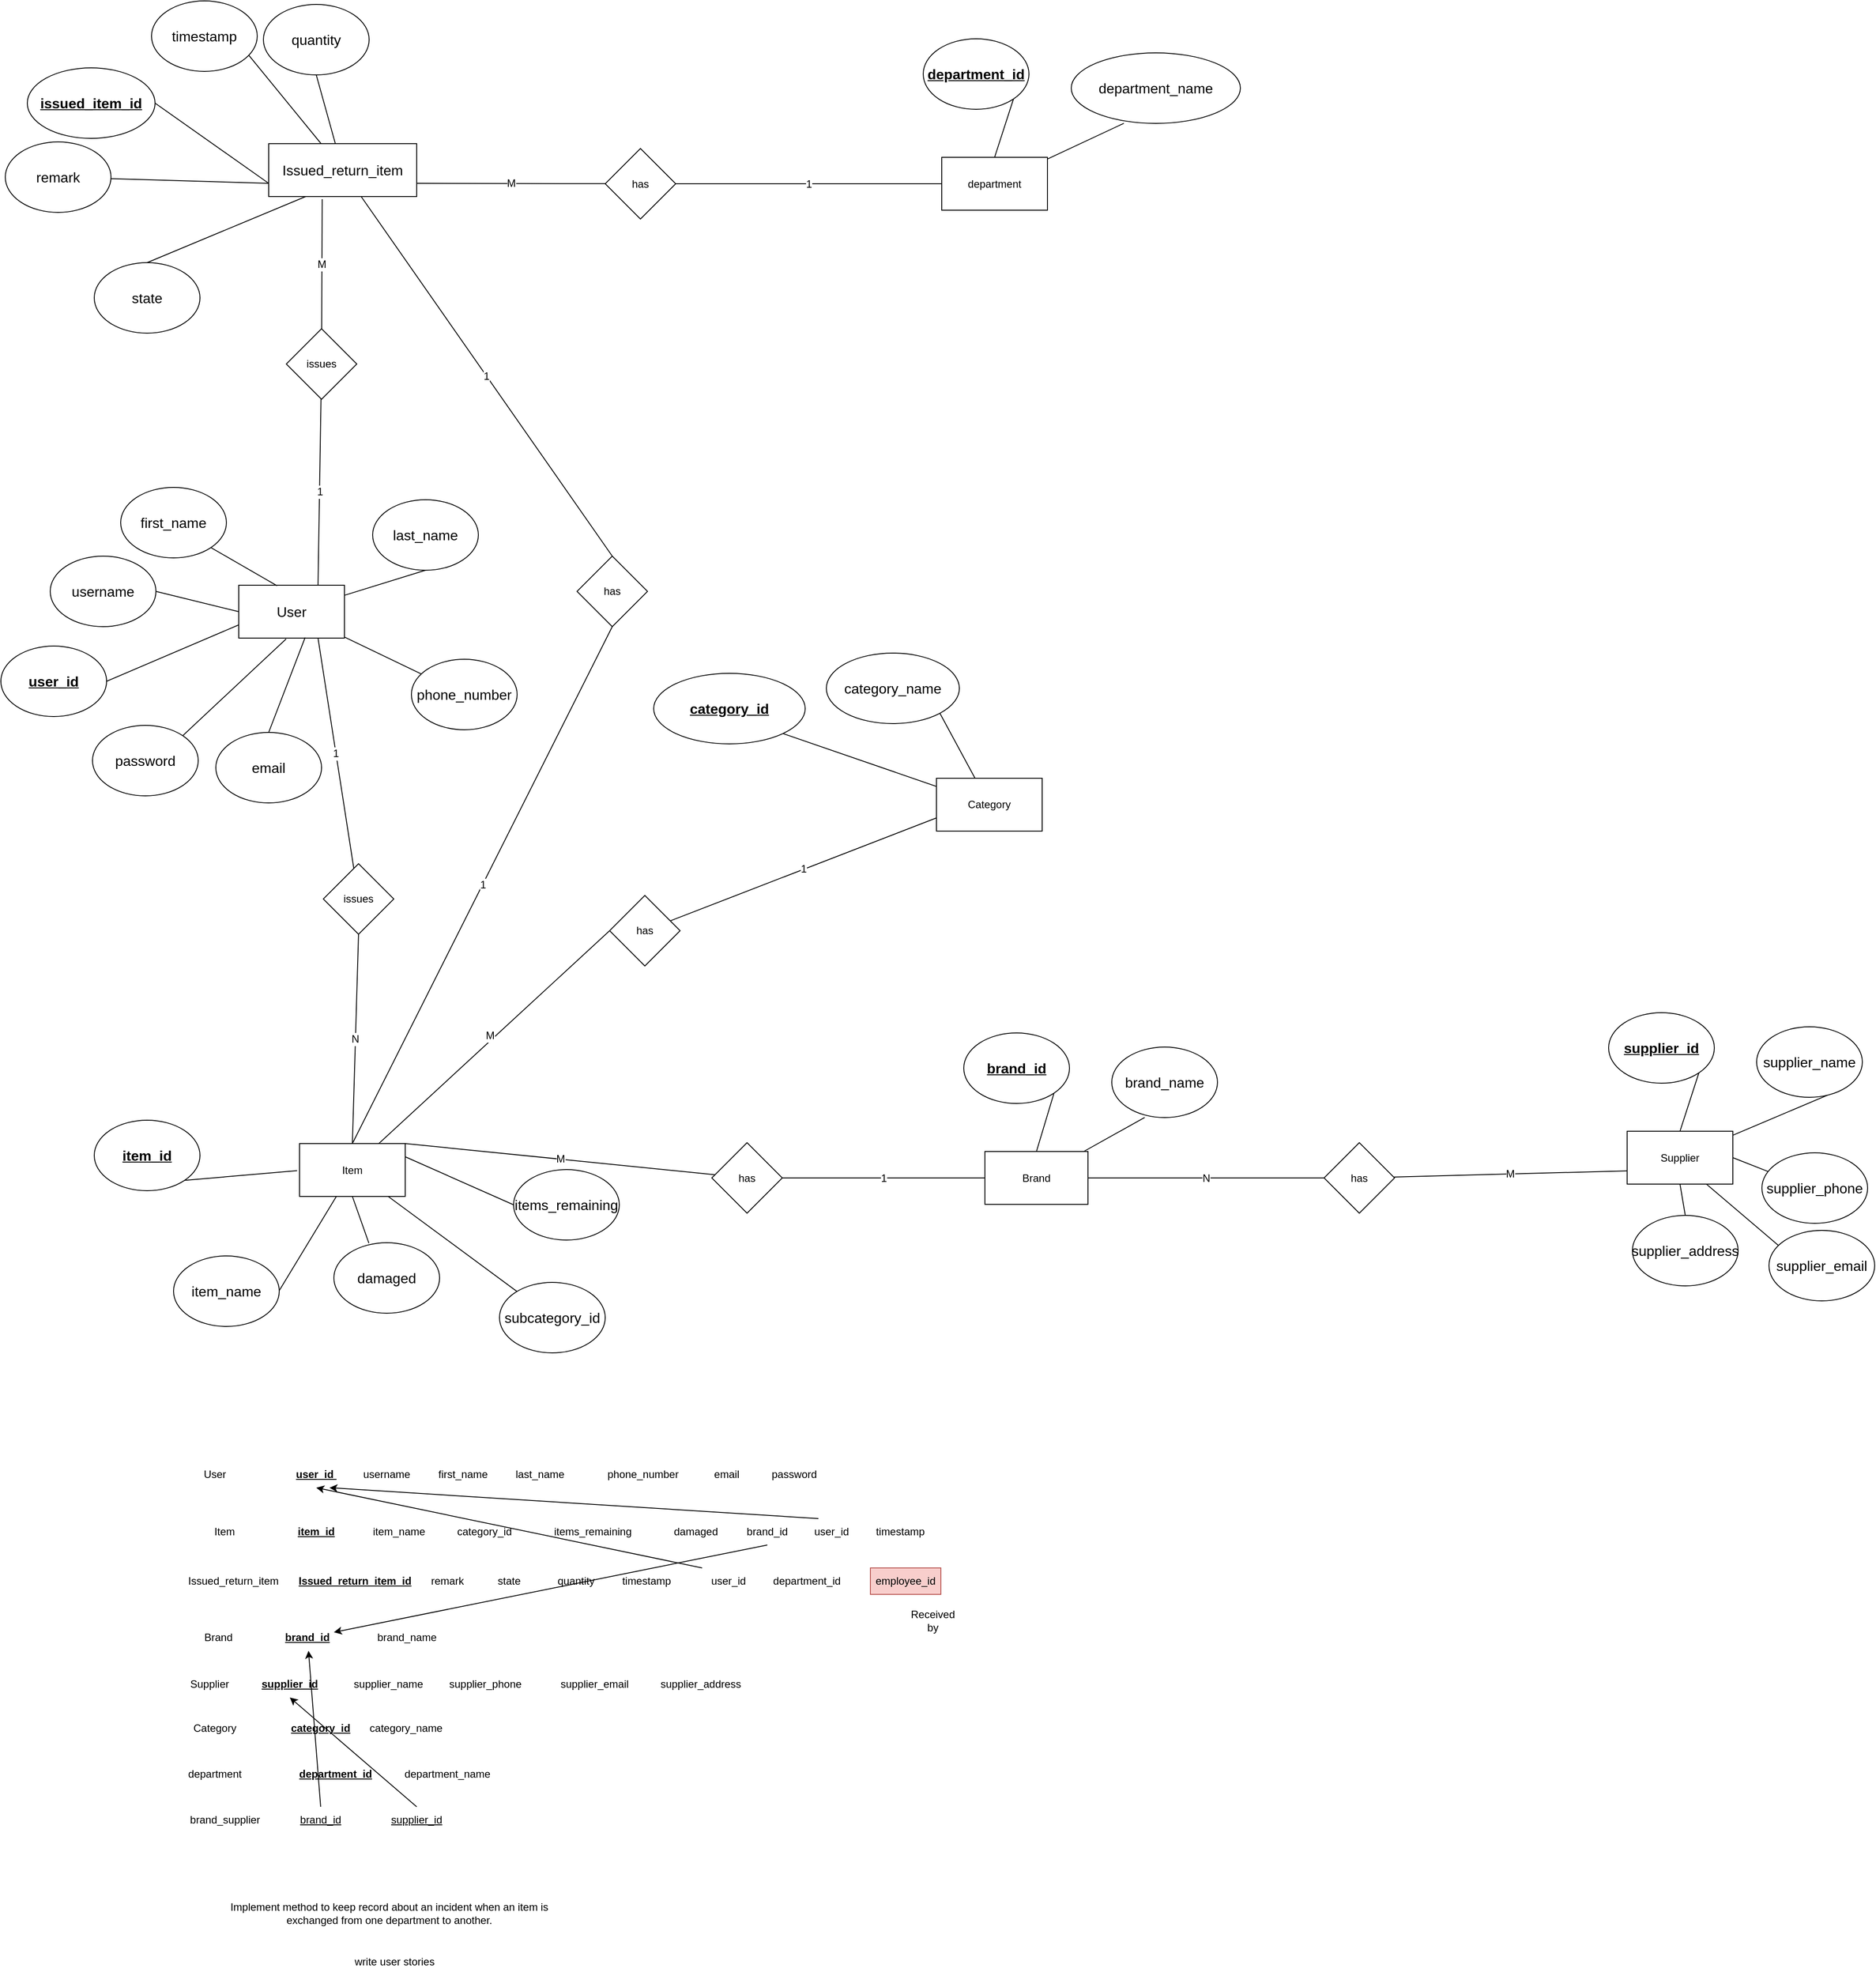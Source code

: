 <mxfile version="21.7.4" type="device">
  <diagram name="Page-1" id="1UvbDsuRzjQ0RWcPIdua">
    <mxGraphModel dx="2173" dy="1724" grid="0" gridSize="10" guides="1" tooltips="1" connect="1" arrows="1" fold="1" page="0" pageScale="1" pageWidth="1169" pageHeight="827" math="0" shadow="0">
      <root>
        <mxCell id="0" />
        <mxCell id="1" parent="0" />
        <mxCell id="domzT1zZ1_tL1zmpYCiZ-99" value="1" style="edgeStyle=none;shape=connector;curved=1;rounded=0;orthogonalLoop=1;jettySize=auto;html=1;exitX=0.75;exitY=1;exitDx=0;exitDy=0;labelBackgroundColor=default;strokeColor=default;fontFamily=Helvetica;fontSize=12;fontColor=default;endArrow=none;endFill=0;startSize=8;endSize=8;" edge="1" parent="1" source="2c8IHYr0CZLpdcVPcbY--1" target="domzT1zZ1_tL1zmpYCiZ-98">
          <mxGeometry relative="1" as="geometry" />
        </mxCell>
        <mxCell id="2c8IHYr0CZLpdcVPcbY--1" value="User" style="rounded=0;whiteSpace=wrap;html=1;fontSize=16;" parent="1" vertex="1">
          <mxGeometry x="-710" y="-301" width="120" height="60" as="geometry" />
        </mxCell>
        <mxCell id="2c8IHYr0CZLpdcVPcbY--11" style="edgeStyle=none;curved=1;rounded=0;orthogonalLoop=1;jettySize=auto;html=1;exitX=1;exitY=0.5;exitDx=0;exitDy=0;entryX=0;entryY=0.75;entryDx=0;entryDy=0;fontSize=12;startSize=8;endSize=8;endArrow=none;endFill=0;" parent="1" source="2c8IHYr0CZLpdcVPcbY--2" target="2c8IHYr0CZLpdcVPcbY--1" edge="1">
          <mxGeometry relative="1" as="geometry" />
        </mxCell>
        <mxCell id="2c8IHYr0CZLpdcVPcbY--2" value="&lt;u&gt;&lt;b&gt;user_id&lt;/b&gt;&lt;/u&gt;" style="ellipse;whiteSpace=wrap;html=1;fontSize=16;" parent="1" vertex="1">
          <mxGeometry x="-980" y="-232" width="120" height="80" as="geometry" />
        </mxCell>
        <mxCell id="2c8IHYr0CZLpdcVPcbY--10" style="edgeStyle=none;curved=1;rounded=0;orthogonalLoop=1;jettySize=auto;html=1;exitX=1;exitY=0.5;exitDx=0;exitDy=0;entryX=0;entryY=0.5;entryDx=0;entryDy=0;fontSize=12;startSize=8;endSize=8;endArrow=none;endFill=0;" parent="1" source="2c8IHYr0CZLpdcVPcbY--3" target="2c8IHYr0CZLpdcVPcbY--1" edge="1">
          <mxGeometry relative="1" as="geometry" />
        </mxCell>
        <mxCell id="2c8IHYr0CZLpdcVPcbY--3" value="username" style="ellipse;whiteSpace=wrap;html=1;fontSize=16;" parent="1" vertex="1">
          <mxGeometry x="-924" y="-334" width="120" height="80" as="geometry" />
        </mxCell>
        <mxCell id="2c8IHYr0CZLpdcVPcbY--15" style="edgeStyle=none;shape=connector;curved=1;rounded=0;orthogonalLoop=1;jettySize=auto;html=1;exitX=1;exitY=1;exitDx=0;exitDy=0;entryX=0.362;entryY=0.01;entryDx=0;entryDy=0;entryPerimeter=0;labelBackgroundColor=default;strokeColor=default;fontFamily=Helvetica;fontSize=12;fontColor=default;endArrow=none;endFill=0;startSize=8;endSize=8;" parent="1" source="2c8IHYr0CZLpdcVPcbY--4" target="2c8IHYr0CZLpdcVPcbY--1" edge="1">
          <mxGeometry relative="1" as="geometry" />
        </mxCell>
        <mxCell id="2c8IHYr0CZLpdcVPcbY--4" value="first_name" style="ellipse;whiteSpace=wrap;html=1;fontSize=16;" parent="1" vertex="1">
          <mxGeometry x="-844" y="-412" width="120" height="80" as="geometry" />
        </mxCell>
        <mxCell id="2c8IHYr0CZLpdcVPcbY--16" style="edgeStyle=none;shape=connector;curved=1;rounded=0;orthogonalLoop=1;jettySize=auto;html=1;exitX=0.5;exitY=1;exitDx=0;exitDy=0;labelBackgroundColor=default;strokeColor=default;fontFamily=Helvetica;fontSize=12;fontColor=default;endArrow=none;endFill=0;startSize=8;endSize=8;" parent="1" source="2c8IHYr0CZLpdcVPcbY--5" target="2c8IHYr0CZLpdcVPcbY--1" edge="1">
          <mxGeometry relative="1" as="geometry" />
        </mxCell>
        <mxCell id="2c8IHYr0CZLpdcVPcbY--5" value="last_name" style="ellipse;whiteSpace=wrap;html=1;fontSize=16;" parent="1" vertex="1">
          <mxGeometry x="-558" y="-398" width="120" height="80" as="geometry" />
        </mxCell>
        <mxCell id="2c8IHYr0CZLpdcVPcbY--12" style="edgeStyle=none;shape=connector;curved=1;rounded=0;orthogonalLoop=1;jettySize=auto;html=1;exitX=1;exitY=0;exitDx=0;exitDy=0;entryX=0.448;entryY=1.016;entryDx=0;entryDy=0;entryPerimeter=0;labelBackgroundColor=default;strokeColor=default;fontFamily=Helvetica;fontSize=12;fontColor=default;endArrow=none;endFill=0;startSize=8;endSize=8;" parent="1" source="2c8IHYr0CZLpdcVPcbY--6" target="2c8IHYr0CZLpdcVPcbY--1" edge="1">
          <mxGeometry relative="1" as="geometry" />
        </mxCell>
        <mxCell id="2c8IHYr0CZLpdcVPcbY--6" value="password" style="ellipse;whiteSpace=wrap;html=1;fontSize=16;" parent="1" vertex="1">
          <mxGeometry x="-876" y="-142" width="120" height="80" as="geometry" />
        </mxCell>
        <mxCell id="2c8IHYr0CZLpdcVPcbY--13" style="edgeStyle=none;shape=connector;curved=1;rounded=0;orthogonalLoop=1;jettySize=auto;html=1;exitX=0.5;exitY=0;exitDx=0;exitDy=0;entryX=0.628;entryY=0.988;entryDx=0;entryDy=0;entryPerimeter=0;labelBackgroundColor=default;strokeColor=default;fontFamily=Helvetica;fontSize=12;fontColor=default;endArrow=none;endFill=0;startSize=8;endSize=8;" parent="1" source="2c8IHYr0CZLpdcVPcbY--7" target="2c8IHYr0CZLpdcVPcbY--1" edge="1">
          <mxGeometry relative="1" as="geometry" />
        </mxCell>
        <mxCell id="2c8IHYr0CZLpdcVPcbY--7" value="email" style="ellipse;whiteSpace=wrap;html=1;fontSize=16;" parent="1" vertex="1">
          <mxGeometry x="-736" y="-134" width="120" height="80" as="geometry" />
        </mxCell>
        <mxCell id="2c8IHYr0CZLpdcVPcbY--14" style="edgeStyle=none;shape=connector;curved=1;rounded=0;orthogonalLoop=1;jettySize=auto;html=1;labelBackgroundColor=default;strokeColor=default;fontFamily=Helvetica;fontSize=12;fontColor=default;endArrow=none;endFill=0;startSize=8;endSize=8;" parent="1" source="2c8IHYr0CZLpdcVPcbY--8" target="2c8IHYr0CZLpdcVPcbY--1" edge="1">
          <mxGeometry relative="1" as="geometry" />
        </mxCell>
        <mxCell id="2c8IHYr0CZLpdcVPcbY--8" value="phone_number" style="ellipse;whiteSpace=wrap;html=1;fontSize=16;" parent="1" vertex="1">
          <mxGeometry x="-514" y="-217" width="120" height="80" as="geometry" />
        </mxCell>
        <mxCell id="domzT1zZ1_tL1zmpYCiZ-20" style="edgeStyle=none;curved=1;rounded=0;orthogonalLoop=1;jettySize=auto;html=1;exitX=0;exitY=0.75;exitDx=0;exitDy=0;fontSize=12;startSize=8;endSize=8;endArrow=none;endFill=0;" edge="1" parent="1" source="domzT1zZ1_tL1zmpYCiZ-1" target="domzT1zZ1_tL1zmpYCiZ-17">
          <mxGeometry relative="1" as="geometry" />
        </mxCell>
        <mxCell id="domzT1zZ1_tL1zmpYCiZ-1" value="Issued_return_item" style="rounded=0;whiteSpace=wrap;html=1;fontSize=16;" vertex="1" parent="1">
          <mxGeometry x="-676" y="-802" width="168" height="60" as="geometry" />
        </mxCell>
        <mxCell id="domzT1zZ1_tL1zmpYCiZ-2" style="edgeStyle=none;curved=1;rounded=0;orthogonalLoop=1;jettySize=auto;html=1;exitX=1;exitY=0.5;exitDx=0;exitDy=0;entryX=0;entryY=0.75;entryDx=0;entryDy=0;fontSize=12;startSize=8;endSize=8;endArrow=none;endFill=0;" edge="1" parent="1" source="domzT1zZ1_tL1zmpYCiZ-3" target="domzT1zZ1_tL1zmpYCiZ-1">
          <mxGeometry relative="1" as="geometry" />
        </mxCell>
        <mxCell id="domzT1zZ1_tL1zmpYCiZ-3" value="issued_item_id" style="ellipse;whiteSpace=wrap;html=1;fontSize=16;fontStyle=5" vertex="1" parent="1">
          <mxGeometry x="-950" y="-888" width="145" height="80" as="geometry" />
        </mxCell>
        <mxCell id="domzT1zZ1_tL1zmpYCiZ-8" style="edgeStyle=none;shape=connector;curved=1;rounded=0;orthogonalLoop=1;jettySize=auto;html=1;exitX=0.5;exitY=1;exitDx=0;exitDy=0;labelBackgroundColor=default;strokeColor=default;fontFamily=Helvetica;fontSize=12;fontColor=default;endArrow=none;endFill=0;startSize=8;endSize=8;" edge="1" parent="1" source="domzT1zZ1_tL1zmpYCiZ-9" target="domzT1zZ1_tL1zmpYCiZ-1">
          <mxGeometry relative="1" as="geometry" />
        </mxCell>
        <mxCell id="domzT1zZ1_tL1zmpYCiZ-9" value="quantity" style="ellipse;whiteSpace=wrap;html=1;fontSize=16;" vertex="1" parent="1">
          <mxGeometry x="-682" y="-960" width="120" height="80" as="geometry" />
        </mxCell>
        <mxCell id="domzT1zZ1_tL1zmpYCiZ-23" style="edgeStyle=none;shape=connector;curved=1;rounded=0;orthogonalLoop=1;jettySize=auto;html=1;exitX=0.5;exitY=0;exitDx=0;exitDy=0;labelBackgroundColor=default;strokeColor=default;fontFamily=Helvetica;fontSize=12;fontColor=default;endArrow=none;endFill=0;startSize=8;endSize=8;" edge="1" parent="1" source="domzT1zZ1_tL1zmpYCiZ-16" target="domzT1zZ1_tL1zmpYCiZ-1">
          <mxGeometry relative="1" as="geometry">
            <mxPoint x="-472.526" y="-717.5" as="targetPoint" />
          </mxGeometry>
        </mxCell>
        <mxCell id="domzT1zZ1_tL1zmpYCiZ-16" value="timestamp" style="ellipse;whiteSpace=wrap;html=1;fontSize=16;" vertex="1" parent="1">
          <mxGeometry x="-809" y="-964" width="120" height="80" as="geometry" />
        </mxCell>
        <mxCell id="domzT1zZ1_tL1zmpYCiZ-17" value="remark" style="ellipse;whiteSpace=wrap;html=1;fontSize=16;" vertex="1" parent="1">
          <mxGeometry x="-975" y="-804" width="120" height="80" as="geometry" />
        </mxCell>
        <mxCell id="domzT1zZ1_tL1zmpYCiZ-22" style="edgeStyle=none;shape=connector;curved=1;rounded=0;orthogonalLoop=1;jettySize=auto;html=1;exitX=0.5;exitY=0;exitDx=0;exitDy=0;labelBackgroundColor=default;strokeColor=default;fontFamily=Helvetica;fontSize=12;fontColor=default;endArrow=none;endFill=0;startSize=8;endSize=8;entryX=0.25;entryY=1;entryDx=0;entryDy=0;" edge="1" parent="1" source="domzT1zZ1_tL1zmpYCiZ-19" target="domzT1zZ1_tL1zmpYCiZ-1">
          <mxGeometry relative="1" as="geometry">
            <mxPoint x="-511.211" y="-717.5" as="targetPoint" />
          </mxGeometry>
        </mxCell>
        <mxCell id="domzT1zZ1_tL1zmpYCiZ-19" value="state" style="ellipse;whiteSpace=wrap;html=1;fontSize=16;" vertex="1" parent="1">
          <mxGeometry x="-874" y="-667" width="120" height="80" as="geometry" />
        </mxCell>
        <mxCell id="domzT1zZ1_tL1zmpYCiZ-92" style="edgeStyle=none;shape=connector;curved=1;rounded=0;orthogonalLoop=1;jettySize=auto;html=1;exitX=0.5;exitY=1;exitDx=0;exitDy=0;entryX=0.331;entryY=0.006;entryDx=0;entryDy=0;entryPerimeter=0;labelBackgroundColor=default;strokeColor=default;fontFamily=Helvetica;fontSize=12;fontColor=default;endArrow=none;endFill=0;startSize=8;endSize=8;" edge="1" parent="1" source="domzT1zZ1_tL1zmpYCiZ-27" target="domzT1zZ1_tL1zmpYCiZ-91">
          <mxGeometry relative="1" as="geometry" />
        </mxCell>
        <mxCell id="domzT1zZ1_tL1zmpYCiZ-102" style="edgeStyle=none;shape=connector;curved=1;rounded=0;orthogonalLoop=1;jettySize=auto;html=1;exitX=0.75;exitY=0;exitDx=0;exitDy=0;entryX=0;entryY=0.5;entryDx=0;entryDy=0;labelBackgroundColor=default;strokeColor=default;fontFamily=Helvetica;fontSize=12;fontColor=default;endArrow=none;endFill=0;startSize=8;endSize=8;" edge="1" parent="1" source="domzT1zZ1_tL1zmpYCiZ-27" target="domzT1zZ1_tL1zmpYCiZ-101">
          <mxGeometry relative="1" as="geometry" />
        </mxCell>
        <mxCell id="domzT1zZ1_tL1zmpYCiZ-137" value="M" style="edgeLabel;html=1;align=center;verticalAlign=middle;resizable=0;points=[];fontSize=12;fontFamily=Helvetica;fontColor=default;" vertex="1" connectable="0" parent="domzT1zZ1_tL1zmpYCiZ-102">
          <mxGeometry x="-0.019" y="5" relative="1" as="geometry">
            <mxPoint as="offset" />
          </mxGeometry>
        </mxCell>
        <mxCell id="domzT1zZ1_tL1zmpYCiZ-206" value="1" style="edgeStyle=none;shape=connector;curved=1;rounded=0;orthogonalLoop=1;jettySize=auto;html=1;exitX=0.5;exitY=0;exitDx=0;exitDy=0;entryX=0.5;entryY=1;entryDx=0;entryDy=0;labelBackgroundColor=default;strokeColor=default;fontFamily=Helvetica;fontSize=12;fontColor=default;endArrow=none;endFill=0;" edge="1" parent="1" source="domzT1zZ1_tL1zmpYCiZ-27" target="domzT1zZ1_tL1zmpYCiZ-205">
          <mxGeometry relative="1" as="geometry" />
        </mxCell>
        <mxCell id="domzT1zZ1_tL1zmpYCiZ-27" value="Item" style="rounded=0;whiteSpace=wrap;html=1;fontFamily=Helvetica;fontSize=12;fontColor=default;" vertex="1" parent="1">
          <mxGeometry x="-641" y="332.5" width="120" height="60" as="geometry" />
        </mxCell>
        <mxCell id="domzT1zZ1_tL1zmpYCiZ-32" style="edgeStyle=none;shape=connector;curved=1;rounded=0;orthogonalLoop=1;jettySize=auto;html=1;exitX=1;exitY=1;exitDx=0;exitDy=0;labelBackgroundColor=default;strokeColor=default;fontFamily=Helvetica;fontSize=12;fontColor=default;endArrow=none;endFill=0;startSize=8;endSize=8;" edge="1" parent="1" source="domzT1zZ1_tL1zmpYCiZ-28">
          <mxGeometry relative="1" as="geometry">
            <mxPoint x="-643.772" y="363.221" as="targetPoint" />
          </mxGeometry>
        </mxCell>
        <mxCell id="domzT1zZ1_tL1zmpYCiZ-28" value="item_id" style="ellipse;whiteSpace=wrap;html=1;fontSize=16;fontStyle=5" vertex="1" parent="1">
          <mxGeometry x="-874" y="306" width="120" height="80" as="geometry" />
        </mxCell>
        <mxCell id="domzT1zZ1_tL1zmpYCiZ-33" style="edgeStyle=none;shape=connector;curved=1;rounded=0;orthogonalLoop=1;jettySize=auto;html=1;exitX=1;exitY=1;exitDx=0;exitDy=0;labelBackgroundColor=default;strokeColor=default;fontFamily=Helvetica;fontSize=12;fontColor=default;endArrow=none;endFill=0;startSize=8;endSize=8;" edge="1" parent="1" source="domzT1zZ1_tL1zmpYCiZ-29" target="domzT1zZ1_tL1zmpYCiZ-27">
          <mxGeometry relative="1" as="geometry" />
        </mxCell>
        <mxCell id="domzT1zZ1_tL1zmpYCiZ-29" value="item_name" style="ellipse;whiteSpace=wrap;html=1;fontSize=16;" vertex="1" parent="1">
          <mxGeometry x="-784" y="460" width="120" height="80" as="geometry" />
        </mxCell>
        <mxCell id="domzT1zZ1_tL1zmpYCiZ-34" value="" style="edgeStyle=none;shape=connector;curved=1;rounded=0;orthogonalLoop=1;jettySize=auto;html=1;labelBackgroundColor=default;strokeColor=default;fontFamily=Helvetica;fontSize=12;fontColor=default;endArrow=none;endFill=0;startSize=8;endSize=8;" edge="1" parent="1" source="domzT1zZ1_tL1zmpYCiZ-30" target="domzT1zZ1_tL1zmpYCiZ-27">
          <mxGeometry relative="1" as="geometry" />
        </mxCell>
        <mxCell id="domzT1zZ1_tL1zmpYCiZ-30" value="subcategory_id" style="ellipse;whiteSpace=wrap;html=1;fontSize=16;" vertex="1" parent="1">
          <mxGeometry x="-414" y="490" width="120" height="80" as="geometry" />
        </mxCell>
        <mxCell id="domzT1zZ1_tL1zmpYCiZ-35" style="edgeStyle=none;shape=connector;curved=1;rounded=0;orthogonalLoop=1;jettySize=auto;html=1;exitX=0;exitY=0.5;exitDx=0;exitDy=0;entryX=1;entryY=0.25;entryDx=0;entryDy=0;labelBackgroundColor=default;strokeColor=default;fontFamily=Helvetica;fontSize=12;fontColor=default;endArrow=none;endFill=0;startSize=8;endSize=8;" edge="1" parent="1" source="domzT1zZ1_tL1zmpYCiZ-31" target="domzT1zZ1_tL1zmpYCiZ-27">
          <mxGeometry relative="1" as="geometry" />
        </mxCell>
        <mxCell id="domzT1zZ1_tL1zmpYCiZ-31" value="items_remaining" style="ellipse;whiteSpace=wrap;html=1;fontSize=16;" vertex="1" parent="1">
          <mxGeometry x="-398" y="362" width="120" height="80" as="geometry" />
        </mxCell>
        <mxCell id="domzT1zZ1_tL1zmpYCiZ-108" value="1" style="edgeStyle=none;shape=connector;curved=1;rounded=0;orthogonalLoop=1;jettySize=auto;html=1;entryX=1;entryY=0.5;entryDx=0;entryDy=0;labelBackgroundColor=default;strokeColor=default;fontFamily=Helvetica;fontSize=12;fontColor=default;endArrow=none;endFill=0;startSize=8;endSize=8;" edge="1" parent="1" source="domzT1zZ1_tL1zmpYCiZ-36" target="domzT1zZ1_tL1zmpYCiZ-107">
          <mxGeometry relative="1" as="geometry" />
        </mxCell>
        <mxCell id="domzT1zZ1_tL1zmpYCiZ-36" value="Brand" style="rounded=0;whiteSpace=wrap;html=1;fontFamily=Helvetica;fontSize=12;fontColor=default;" vertex="1" parent="1">
          <mxGeometry x="137" y="341.5" width="117" height="60" as="geometry" />
        </mxCell>
        <mxCell id="domzT1zZ1_tL1zmpYCiZ-37" style="edgeStyle=none;shape=connector;curved=1;rounded=0;orthogonalLoop=1;jettySize=auto;html=1;exitX=1;exitY=1;exitDx=0;exitDy=0;labelBackgroundColor=default;strokeColor=default;fontFamily=Helvetica;fontSize=12;fontColor=default;endArrow=none;endFill=0;startSize=8;endSize=8;entryX=0.5;entryY=0;entryDx=0;entryDy=0;" edge="1" parent="1" source="domzT1zZ1_tL1zmpYCiZ-38" target="domzT1zZ1_tL1zmpYCiZ-36">
          <mxGeometry relative="1" as="geometry">
            <mxPoint x="131.228" y="372.221" as="targetPoint" />
          </mxGeometry>
        </mxCell>
        <mxCell id="domzT1zZ1_tL1zmpYCiZ-38" value="brand_id" style="ellipse;whiteSpace=wrap;html=1;fontSize=16;fontStyle=5" vertex="1" parent="1">
          <mxGeometry x="113" y="207" width="120" height="80" as="geometry" />
        </mxCell>
        <mxCell id="domzT1zZ1_tL1zmpYCiZ-39" style="edgeStyle=none;shape=connector;curved=1;rounded=0;orthogonalLoop=1;jettySize=auto;html=1;exitX=0.311;exitY=0.999;exitDx=0;exitDy=0;labelBackgroundColor=default;strokeColor=default;fontFamily=Helvetica;fontSize=12;fontColor=default;endArrow=none;endFill=0;startSize=8;endSize=8;exitPerimeter=0;" edge="1" parent="1" source="domzT1zZ1_tL1zmpYCiZ-40" target="domzT1zZ1_tL1zmpYCiZ-36">
          <mxGeometry relative="1" as="geometry" />
        </mxCell>
        <mxCell id="domzT1zZ1_tL1zmpYCiZ-40" value="brand_name" style="ellipse;whiteSpace=wrap;html=1;fontSize=16;" vertex="1" parent="1">
          <mxGeometry x="281" y="223" width="120" height="80" as="geometry" />
        </mxCell>
        <mxCell id="domzT1zZ1_tL1zmpYCiZ-57" style="edgeStyle=none;shape=connector;curved=1;rounded=0;orthogonalLoop=1;jettySize=auto;html=1;exitX=0.5;exitY=1;exitDx=0;exitDy=0;entryX=0.5;entryY=0;entryDx=0;entryDy=0;labelBackgroundColor=default;strokeColor=default;fontFamily=Helvetica;fontSize=12;fontColor=default;endArrow=none;endFill=0;startSize=8;endSize=8;" edge="1" parent="1" source="domzT1zZ1_tL1zmpYCiZ-45" target="domzT1zZ1_tL1zmpYCiZ-56">
          <mxGeometry relative="1" as="geometry" />
        </mxCell>
        <mxCell id="domzT1zZ1_tL1zmpYCiZ-58" style="edgeStyle=none;shape=connector;curved=1;rounded=0;orthogonalLoop=1;jettySize=auto;html=1;exitX=1;exitY=0.5;exitDx=0;exitDy=0;entryX=0.071;entryY=0.273;entryDx=0;entryDy=0;entryPerimeter=0;labelBackgroundColor=default;strokeColor=default;fontFamily=Helvetica;fontSize=12;fontColor=default;endArrow=none;endFill=0;startSize=8;endSize=8;" edge="1" parent="1" source="domzT1zZ1_tL1zmpYCiZ-45" target="domzT1zZ1_tL1zmpYCiZ-55">
          <mxGeometry relative="1" as="geometry" />
        </mxCell>
        <mxCell id="domzT1zZ1_tL1zmpYCiZ-182" style="edgeStyle=none;shape=connector;curved=1;rounded=0;orthogonalLoop=1;jettySize=auto;html=1;exitX=0.75;exitY=1;exitDx=0;exitDy=0;entryX=0.097;entryY=0.223;entryDx=0;entryDy=0;entryPerimeter=0;labelBackgroundColor=default;strokeColor=default;fontFamily=Helvetica;fontSize=12;fontColor=default;endArrow=none;endFill=0;startSize=8;endSize=8;" edge="1" parent="1" source="domzT1zZ1_tL1zmpYCiZ-45" target="domzT1zZ1_tL1zmpYCiZ-181">
          <mxGeometry relative="1" as="geometry" />
        </mxCell>
        <mxCell id="domzT1zZ1_tL1zmpYCiZ-45" value="Supplier" style="rounded=0;whiteSpace=wrap;html=1;fontFamily=Helvetica;fontSize=12;fontColor=default;" vertex="1" parent="1">
          <mxGeometry x="866" y="318.5" width="120" height="60" as="geometry" />
        </mxCell>
        <mxCell id="domzT1zZ1_tL1zmpYCiZ-46" style="edgeStyle=none;shape=connector;curved=1;rounded=0;orthogonalLoop=1;jettySize=auto;html=1;exitX=1;exitY=1;exitDx=0;exitDy=0;labelBackgroundColor=default;strokeColor=default;fontFamily=Helvetica;fontSize=12;fontColor=default;endArrow=none;endFill=0;startSize=8;endSize=8;entryX=0.5;entryY=0;entryDx=0;entryDy=0;" edge="1" parent="1" source="domzT1zZ1_tL1zmpYCiZ-47" target="domzT1zZ1_tL1zmpYCiZ-45">
          <mxGeometry relative="1" as="geometry">
            <mxPoint x="863.228" y="349.221" as="targetPoint" />
          </mxGeometry>
        </mxCell>
        <mxCell id="domzT1zZ1_tL1zmpYCiZ-47" value="supplier_id" style="ellipse;whiteSpace=wrap;html=1;fontSize=16;fontStyle=5" vertex="1" parent="1">
          <mxGeometry x="845" y="184" width="120" height="80" as="geometry" />
        </mxCell>
        <mxCell id="domzT1zZ1_tL1zmpYCiZ-48" style="edgeStyle=none;shape=connector;curved=1;rounded=0;orthogonalLoop=1;jettySize=auto;html=1;exitX=1;exitY=1;exitDx=0;exitDy=0;labelBackgroundColor=default;strokeColor=default;fontFamily=Helvetica;fontSize=12;fontColor=default;endArrow=none;endFill=0;startSize=8;endSize=8;" edge="1" parent="1" source="domzT1zZ1_tL1zmpYCiZ-49" target="domzT1zZ1_tL1zmpYCiZ-45">
          <mxGeometry relative="1" as="geometry" />
        </mxCell>
        <mxCell id="domzT1zZ1_tL1zmpYCiZ-49" value="supplier_name" style="ellipse;whiteSpace=wrap;html=1;fontSize=16;" vertex="1" parent="1">
          <mxGeometry x="1013" y="200" width="120" height="80" as="geometry" />
        </mxCell>
        <mxCell id="domzT1zZ1_tL1zmpYCiZ-55" value="supplier_phone" style="ellipse;whiteSpace=wrap;html=1;fontSize=16;" vertex="1" parent="1">
          <mxGeometry x="1019" y="343" width="120" height="80" as="geometry" />
        </mxCell>
        <mxCell id="domzT1zZ1_tL1zmpYCiZ-56" value="supplier_address" style="ellipse;whiteSpace=wrap;html=1;fontSize=16;" vertex="1" parent="1">
          <mxGeometry x="872" y="414" width="120" height="80" as="geometry" />
        </mxCell>
        <mxCell id="domzT1zZ1_tL1zmpYCiZ-81" value="Category" style="rounded=0;whiteSpace=wrap;html=1;fontFamily=Helvetica;fontSize=12;fontColor=default;" vertex="1" parent="1">
          <mxGeometry x="82" y="-82" width="120" height="60" as="geometry" />
        </mxCell>
        <mxCell id="domzT1zZ1_tL1zmpYCiZ-82" style="edgeStyle=none;shape=connector;curved=1;rounded=0;orthogonalLoop=1;jettySize=auto;html=1;exitX=1;exitY=1;exitDx=0;exitDy=0;labelBackgroundColor=default;strokeColor=default;fontFamily=Helvetica;fontSize=12;fontColor=default;endArrow=none;endFill=0;startSize=8;endSize=8;" edge="1" parent="1" source="domzT1zZ1_tL1zmpYCiZ-83" target="domzT1zZ1_tL1zmpYCiZ-81">
          <mxGeometry relative="1" as="geometry">
            <mxPoint x="79.228" y="-51.279" as="targetPoint" />
          </mxGeometry>
        </mxCell>
        <mxCell id="domzT1zZ1_tL1zmpYCiZ-83" value="category_id" style="ellipse;whiteSpace=wrap;html=1;fontSize=16;fontStyle=5" vertex="1" parent="1">
          <mxGeometry x="-239" y="-201" width="172" height="80" as="geometry" />
        </mxCell>
        <mxCell id="domzT1zZ1_tL1zmpYCiZ-84" style="edgeStyle=none;shape=connector;curved=1;rounded=0;orthogonalLoop=1;jettySize=auto;html=1;exitX=1;exitY=1;exitDx=0;exitDy=0;labelBackgroundColor=default;strokeColor=default;fontFamily=Helvetica;fontSize=12;fontColor=default;endArrow=none;endFill=0;startSize=8;endSize=8;" edge="1" parent="1" source="domzT1zZ1_tL1zmpYCiZ-85" target="domzT1zZ1_tL1zmpYCiZ-81">
          <mxGeometry relative="1" as="geometry" />
        </mxCell>
        <mxCell id="domzT1zZ1_tL1zmpYCiZ-85" value="category_name" style="ellipse;whiteSpace=wrap;html=1;fontSize=16;" vertex="1" parent="1">
          <mxGeometry x="-43" y="-224" width="151" height="80" as="geometry" />
        </mxCell>
        <mxCell id="domzT1zZ1_tL1zmpYCiZ-91" value="damaged" style="ellipse;whiteSpace=wrap;html=1;fontSize=16;" vertex="1" parent="1">
          <mxGeometry x="-602" y="445" width="120" height="80" as="geometry" />
        </mxCell>
        <mxCell id="domzT1zZ1_tL1zmpYCiZ-93" value="department" style="rounded=0;whiteSpace=wrap;html=1;fontFamily=Helvetica;fontSize=12;fontColor=default;" vertex="1" parent="1">
          <mxGeometry x="88" y="-786.5" width="120" height="60" as="geometry" />
        </mxCell>
        <mxCell id="domzT1zZ1_tL1zmpYCiZ-94" style="edgeStyle=none;shape=connector;curved=1;rounded=0;orthogonalLoop=1;jettySize=auto;html=1;exitX=1;exitY=1;exitDx=0;exitDy=0;labelBackgroundColor=default;strokeColor=default;fontFamily=Helvetica;fontSize=12;fontColor=default;endArrow=none;endFill=0;startSize=8;endSize=8;entryX=0.5;entryY=0;entryDx=0;entryDy=0;" edge="1" parent="1" source="domzT1zZ1_tL1zmpYCiZ-95" target="domzT1zZ1_tL1zmpYCiZ-93">
          <mxGeometry relative="1" as="geometry">
            <mxPoint x="85.228" y="-755.779" as="targetPoint" />
          </mxGeometry>
        </mxCell>
        <mxCell id="domzT1zZ1_tL1zmpYCiZ-95" value="department_id" style="ellipse;whiteSpace=wrap;html=1;fontSize=16;fontStyle=5" vertex="1" parent="1">
          <mxGeometry x="67" y="-921" width="120" height="80" as="geometry" />
        </mxCell>
        <mxCell id="domzT1zZ1_tL1zmpYCiZ-96" style="edgeStyle=none;shape=connector;curved=1;rounded=0;orthogonalLoop=1;jettySize=auto;html=1;exitX=0.311;exitY=0.999;exitDx=0;exitDy=0;labelBackgroundColor=default;strokeColor=default;fontFamily=Helvetica;fontSize=12;fontColor=default;endArrow=none;endFill=0;startSize=8;endSize=8;exitPerimeter=0;" edge="1" parent="1" source="domzT1zZ1_tL1zmpYCiZ-97" target="domzT1zZ1_tL1zmpYCiZ-93">
          <mxGeometry relative="1" as="geometry" />
        </mxCell>
        <mxCell id="domzT1zZ1_tL1zmpYCiZ-97" value="department_name" style="ellipse;whiteSpace=wrap;html=1;fontSize=16;" vertex="1" parent="1">
          <mxGeometry x="235" y="-905" width="192" height="80" as="geometry" />
        </mxCell>
        <mxCell id="domzT1zZ1_tL1zmpYCiZ-100" value="N" style="edgeStyle=none;shape=connector;curved=1;rounded=0;orthogonalLoop=1;jettySize=auto;html=1;exitX=0.5;exitY=1;exitDx=0;exitDy=0;entryX=0.5;entryY=0;entryDx=0;entryDy=0;labelBackgroundColor=default;strokeColor=default;fontFamily=Helvetica;fontSize=12;fontColor=default;endArrow=none;endFill=0;startSize=8;endSize=8;" edge="1" parent="1" source="domzT1zZ1_tL1zmpYCiZ-98" target="domzT1zZ1_tL1zmpYCiZ-27">
          <mxGeometry relative="1" as="geometry" />
        </mxCell>
        <mxCell id="domzT1zZ1_tL1zmpYCiZ-98" value="issues" style="rhombus;whiteSpace=wrap;html=1;fontFamily=Helvetica;fontSize=12;fontColor=default;" vertex="1" parent="1">
          <mxGeometry x="-614" y="15" width="80" height="80" as="geometry" />
        </mxCell>
        <mxCell id="domzT1zZ1_tL1zmpYCiZ-101" value="has" style="rhombus;whiteSpace=wrap;html=1;fontFamily=Helvetica;fontSize=12;fontColor=default;" vertex="1" parent="1">
          <mxGeometry x="-289" y="51" width="80" height="80" as="geometry" />
        </mxCell>
        <mxCell id="domzT1zZ1_tL1zmpYCiZ-128" value="1" style="edgeStyle=none;shape=connector;curved=1;rounded=0;orthogonalLoop=1;jettySize=auto;html=1;entryX=0;entryY=0.75;entryDx=0;entryDy=0;labelBackgroundColor=default;strokeColor=default;fontFamily=Helvetica;fontSize=12;fontColor=default;endArrow=none;endFill=0;startSize=8;endSize=8;" edge="1" parent="1" source="domzT1zZ1_tL1zmpYCiZ-101" target="domzT1zZ1_tL1zmpYCiZ-81">
          <mxGeometry relative="1" as="geometry">
            <mxPoint x="400.907" y="-99.907" as="sourcePoint" />
          </mxGeometry>
        </mxCell>
        <mxCell id="domzT1zZ1_tL1zmpYCiZ-109" value="M" style="edgeStyle=none;shape=connector;curved=1;rounded=0;orthogonalLoop=1;jettySize=auto;html=1;entryX=1;entryY=0;entryDx=0;entryDy=0;labelBackgroundColor=default;strokeColor=default;fontFamily=Helvetica;fontSize=12;fontColor=default;endArrow=none;endFill=0;startSize=8;endSize=8;" edge="1" parent="1" source="domzT1zZ1_tL1zmpYCiZ-107" target="domzT1zZ1_tL1zmpYCiZ-27">
          <mxGeometry relative="1" as="geometry" />
        </mxCell>
        <mxCell id="domzT1zZ1_tL1zmpYCiZ-107" value="has" style="rhombus;whiteSpace=wrap;html=1;fontFamily=Helvetica;fontSize=12;fontColor=default;" vertex="1" parent="1">
          <mxGeometry x="-173" y="331.5" width="80" height="80" as="geometry" />
        </mxCell>
        <mxCell id="domzT1zZ1_tL1zmpYCiZ-131" value="M" style="edgeStyle=none;shape=connector;curved=1;rounded=0;orthogonalLoop=1;jettySize=auto;html=1;entryX=0;entryY=0.75;entryDx=0;entryDy=0;labelBackgroundColor=default;strokeColor=default;fontFamily=Helvetica;fontSize=12;fontColor=default;endArrow=none;endFill=0;startSize=8;endSize=8;" edge="1" parent="1" source="domzT1zZ1_tL1zmpYCiZ-112" target="domzT1zZ1_tL1zmpYCiZ-45">
          <mxGeometry relative="1" as="geometry" />
        </mxCell>
        <mxCell id="domzT1zZ1_tL1zmpYCiZ-132" value="N" style="edgeStyle=none;shape=connector;curved=1;rounded=0;orthogonalLoop=1;jettySize=auto;html=1;labelBackgroundColor=default;strokeColor=default;fontFamily=Helvetica;fontSize=12;fontColor=default;endArrow=none;endFill=0;startSize=8;endSize=8;entryX=1;entryY=0.5;entryDx=0;entryDy=0;" edge="1" parent="1" source="domzT1zZ1_tL1zmpYCiZ-112" target="domzT1zZ1_tL1zmpYCiZ-36">
          <mxGeometry relative="1" as="geometry">
            <mxPoint x="741.94" y="350.25" as="targetPoint" />
          </mxGeometry>
        </mxCell>
        <mxCell id="domzT1zZ1_tL1zmpYCiZ-112" value="has" style="rhombus;whiteSpace=wrap;html=1;fontFamily=Helvetica;fontSize=12;fontColor=default;" vertex="1" parent="1">
          <mxGeometry x="522" y="331.5" width="80" height="80" as="geometry" />
        </mxCell>
        <mxCell id="domzT1zZ1_tL1zmpYCiZ-114" style="edgeStyle=none;shape=connector;curved=1;rounded=0;orthogonalLoop=1;jettySize=auto;html=1;entryX=1;entryY=0.25;entryDx=0;entryDy=0;labelBackgroundColor=default;strokeColor=default;fontFamily=Helvetica;fontSize=12;fontColor=default;endArrow=none;endFill=0;startSize=8;endSize=8;" edge="1" parent="1" source="domzT1zZ1_tL1zmpYCiZ-36" target="domzT1zZ1_tL1zmpYCiZ-36">
          <mxGeometry relative="1" as="geometry" />
        </mxCell>
        <mxCell id="domzT1zZ1_tL1zmpYCiZ-123" value="1" style="edgeStyle=none;shape=connector;curved=1;rounded=0;orthogonalLoop=1;jettySize=auto;html=1;entryX=0;entryY=0.5;entryDx=0;entryDy=0;labelBackgroundColor=default;strokeColor=default;fontFamily=Helvetica;fontSize=12;fontColor=default;endArrow=none;endFill=0;startSize=8;endSize=8;" edge="1" parent="1" source="domzT1zZ1_tL1zmpYCiZ-122" target="domzT1zZ1_tL1zmpYCiZ-93">
          <mxGeometry relative="1" as="geometry" />
        </mxCell>
        <mxCell id="domzT1zZ1_tL1zmpYCiZ-124" value="M" style="edgeStyle=none;shape=connector;curved=1;rounded=0;orthogonalLoop=1;jettySize=auto;html=1;entryX=1;entryY=0.75;entryDx=0;entryDy=0;labelBackgroundColor=default;strokeColor=default;fontFamily=Helvetica;fontSize=12;fontColor=default;endArrow=none;endFill=0;startSize=8;endSize=8;" edge="1" parent="1" source="domzT1zZ1_tL1zmpYCiZ-122" target="domzT1zZ1_tL1zmpYCiZ-1">
          <mxGeometry relative="1" as="geometry" />
        </mxCell>
        <mxCell id="domzT1zZ1_tL1zmpYCiZ-122" value="has" style="rhombus;whiteSpace=wrap;html=1;fontFamily=Helvetica;fontSize=12;fontColor=default;" vertex="1" parent="1">
          <mxGeometry x="-294" y="-796.5" width="80" height="80" as="geometry" />
        </mxCell>
        <mxCell id="domzT1zZ1_tL1zmpYCiZ-126" value="M" style="edgeStyle=none;shape=connector;curved=1;rounded=0;orthogonalLoop=1;jettySize=auto;html=1;labelBackgroundColor=default;strokeColor=default;fontFamily=Helvetica;fontSize=12;fontColor=default;endArrow=none;endFill=0;startSize=8;endSize=8;" edge="1" parent="1" source="domzT1zZ1_tL1zmpYCiZ-125">
          <mxGeometry relative="1" as="geometry">
            <mxPoint x="-615.266" y="-739.052" as="targetPoint" />
          </mxGeometry>
        </mxCell>
        <mxCell id="domzT1zZ1_tL1zmpYCiZ-127" value="1" style="edgeStyle=none;shape=connector;curved=1;rounded=0;orthogonalLoop=1;jettySize=auto;html=1;entryX=0.75;entryY=0;entryDx=0;entryDy=0;labelBackgroundColor=default;strokeColor=default;fontFamily=Helvetica;fontSize=12;fontColor=default;endArrow=none;endFill=0;startSize=8;endSize=8;" edge="1" parent="1" source="domzT1zZ1_tL1zmpYCiZ-125" target="2c8IHYr0CZLpdcVPcbY--1">
          <mxGeometry relative="1" as="geometry" />
        </mxCell>
        <mxCell id="domzT1zZ1_tL1zmpYCiZ-125" value="issues" style="rhombus;whiteSpace=wrap;html=1;fontFamily=Helvetica;fontSize=12;fontColor=default;" vertex="1" parent="1">
          <mxGeometry x="-656" y="-592" width="80" height="80" as="geometry" />
        </mxCell>
        <mxCell id="domzT1zZ1_tL1zmpYCiZ-160" value="Issued_return_item" style="text;strokeColor=none;align=center;fillColor=none;html=1;verticalAlign=middle;whiteSpace=wrap;rounded=0;fontSize=12;fontFamily=Helvetica;fontColor=default;" vertex="1" parent="1">
          <mxGeometry x="-745.997" y="813.999" width="60" height="30" as="geometry" />
        </mxCell>
        <mxCell id="domzT1zZ1_tL1zmpYCiZ-161" value="Issued_return_item_id" style="text;strokeColor=none;align=center;fillColor=none;html=1;verticalAlign=middle;whiteSpace=wrap;rounded=0;fontSize=12;fontFamily=Helvetica;fontColor=default;fontStyle=5" vertex="1" parent="1">
          <mxGeometry x="-628.54" y="813.999" width="101.68" height="30" as="geometry" />
        </mxCell>
        <mxCell id="domzT1zZ1_tL1zmpYCiZ-162" value="remark" style="text;strokeColor=none;align=center;fillColor=none;html=1;verticalAlign=middle;whiteSpace=wrap;rounded=0;fontSize=12;fontFamily=Helvetica;fontColor=default;" vertex="1" parent="1">
          <mxGeometry x="-503.004" y="813.999" width="60" height="30" as="geometry" />
        </mxCell>
        <mxCell id="domzT1zZ1_tL1zmpYCiZ-163" value="state" style="text;strokeColor=none;align=center;fillColor=none;html=1;verticalAlign=middle;whiteSpace=wrap;rounded=0;fontSize=12;fontFamily=Helvetica;fontColor=default;" vertex="1" parent="1">
          <mxGeometry x="-433.003" y="813.999" width="60" height="30" as="geometry" />
        </mxCell>
        <mxCell id="domzT1zZ1_tL1zmpYCiZ-164" value="quantity" style="text;strokeColor=none;align=center;fillColor=none;html=1;verticalAlign=middle;whiteSpace=wrap;rounded=0;fontSize=12;fontFamily=Helvetica;fontColor=default;" vertex="1" parent="1">
          <mxGeometry x="-357.002" y="813.999" width="60" height="30" as="geometry" />
        </mxCell>
        <mxCell id="domzT1zZ1_tL1zmpYCiZ-165" value="timestamp" style="text;strokeColor=none;align=center;fillColor=none;html=1;verticalAlign=middle;whiteSpace=wrap;rounded=0;fontSize=12;fontFamily=Helvetica;fontColor=default;" vertex="1" parent="1">
          <mxGeometry x="-277.004" y="813.999" width="60" height="30" as="geometry" />
        </mxCell>
        <mxCell id="domzT1zZ1_tL1zmpYCiZ-201" style="edgeStyle=none;shape=connector;curved=1;rounded=0;orthogonalLoop=1;jettySize=auto;html=1;exitX=0;exitY=0;exitDx=0;exitDy=0;entryX=0.5;entryY=1;entryDx=0;entryDy=0;labelBackgroundColor=default;strokeColor=default;fontFamily=Helvetica;fontSize=12;fontColor=default;endArrow=classic;endFill=1;" edge="1" parent="1" source="domzT1zZ1_tL1zmpYCiZ-168" target="domzT1zZ1_tL1zmpYCiZ-142">
          <mxGeometry relative="1" as="geometry" />
        </mxCell>
        <mxCell id="domzT1zZ1_tL1zmpYCiZ-168" value="user_id" style="text;strokeColor=none;align=center;fillColor=none;html=1;verticalAlign=middle;whiteSpace=wrap;rounded=0;fontSize=12;fontFamily=Helvetica;fontColor=default;" vertex="1" parent="1">
          <mxGeometry x="-184.002" y="813.999" width="60" height="30" as="geometry" />
        </mxCell>
        <mxCell id="domzT1zZ1_tL1zmpYCiZ-169" value="department_id" style="text;strokeColor=none;align=center;fillColor=none;html=1;verticalAlign=middle;whiteSpace=wrap;rounded=0;fontSize=12;fontFamily=Helvetica;fontColor=default;" vertex="1" parent="1">
          <mxGeometry x="-95.004" y="813.999" width="60" height="30" as="geometry" />
        </mxCell>
        <mxCell id="domzT1zZ1_tL1zmpYCiZ-151" value="Item" style="text;strokeColor=none;align=center;fillColor=none;html=1;verticalAlign=middle;whiteSpace=wrap;rounded=0;fontSize=12;fontFamily=Helvetica;fontColor=default;" vertex="1" parent="1">
          <mxGeometry x="-755.999" y="757.999" width="60" height="30" as="geometry" />
        </mxCell>
        <mxCell id="domzT1zZ1_tL1zmpYCiZ-152" value="item_id" style="text;strokeColor=none;align=center;fillColor=none;html=1;verticalAlign=middle;whiteSpace=wrap;rounded=0;fontSize=12;fontFamily=Helvetica;fontColor=default;fontStyle=5" vertex="1" parent="1">
          <mxGeometry x="-651.999" y="757.999" width="60" height="30" as="geometry" />
        </mxCell>
        <mxCell id="domzT1zZ1_tL1zmpYCiZ-153" value="item_name" style="text;strokeColor=none;align=center;fillColor=none;html=1;verticalAlign=middle;whiteSpace=wrap;rounded=0;fontSize=12;fontFamily=Helvetica;fontColor=default;" vertex="1" parent="1">
          <mxGeometry x="-558" y="757.999" width="60" height="30" as="geometry" />
        </mxCell>
        <mxCell id="domzT1zZ1_tL1zmpYCiZ-154" value="category_id" style="text;strokeColor=none;align=center;fillColor=none;html=1;verticalAlign=middle;whiteSpace=wrap;rounded=0;fontSize=12;fontFamily=Helvetica;fontColor=default;" vertex="1" parent="1">
          <mxGeometry x="-478" y="757.999" width="93.56" height="30" as="geometry" />
        </mxCell>
        <mxCell id="domzT1zZ1_tL1zmpYCiZ-155" value="items_remaining" style="text;strokeColor=none;align=center;fillColor=none;html=1;verticalAlign=middle;whiteSpace=wrap;rounded=0;fontSize=12;fontFamily=Helvetica;fontColor=default;" vertex="1" parent="1">
          <mxGeometry x="-360" y="757.999" width="103.88" height="30" as="geometry" />
        </mxCell>
        <mxCell id="domzT1zZ1_tL1zmpYCiZ-156" value="damaged" style="text;strokeColor=none;align=center;fillColor=none;html=1;verticalAlign=middle;whiteSpace=wrap;rounded=0;fontSize=12;fontFamily=Helvetica;fontColor=default;" vertex="1" parent="1">
          <mxGeometry x="-221.005" y="757.999" width="60" height="30" as="geometry" />
        </mxCell>
        <mxCell id="domzT1zZ1_tL1zmpYCiZ-157" style="edgeStyle=none;shape=connector;curved=1;rounded=0;orthogonalLoop=1;jettySize=auto;html=1;exitX=0.5;exitY=0;exitDx=0;exitDy=0;labelBackgroundColor=default;strokeColor=default;fontFamily=Helvetica;fontSize=12;fontColor=default;endArrow=none;endFill=0;startSize=8;endSize=8;" edge="1" parent="1" source="domzT1zZ1_tL1zmpYCiZ-155" target="domzT1zZ1_tL1zmpYCiZ-155">
          <mxGeometry relative="1" as="geometry" />
        </mxCell>
        <mxCell id="domzT1zZ1_tL1zmpYCiZ-202" style="edgeStyle=none;shape=connector;curved=1;rounded=0;orthogonalLoop=1;jettySize=auto;html=1;exitX=0.5;exitY=1;exitDx=0;exitDy=0;labelBackgroundColor=default;strokeColor=default;fontFamily=Helvetica;fontSize=12;fontColor=default;endArrow=classic;endFill=1;" edge="1" parent="1" source="domzT1zZ1_tL1zmpYCiZ-170" target="domzT1zZ1_tL1zmpYCiZ-172">
          <mxGeometry relative="1" as="geometry" />
        </mxCell>
        <mxCell id="domzT1zZ1_tL1zmpYCiZ-170" value="brand_id" style="text;strokeColor=none;align=center;fillColor=none;html=1;verticalAlign=middle;whiteSpace=wrap;rounded=0;fontSize=12;fontFamily=Helvetica;fontColor=default;" vertex="1" parent="1">
          <mxGeometry x="-140.001" y="757.999" width="60" height="30" as="geometry" />
        </mxCell>
        <mxCell id="domzT1zZ1_tL1zmpYCiZ-171" value="Brand" style="text;strokeColor=none;align=center;fillColor=none;html=1;verticalAlign=middle;whiteSpace=wrap;rounded=0;fontSize=12;fontFamily=Helvetica;fontColor=default;" vertex="1" parent="1">
          <mxGeometry x="-763" y="878" width="60" height="30" as="geometry" />
        </mxCell>
        <mxCell id="domzT1zZ1_tL1zmpYCiZ-172" value="brand_id" style="text;strokeColor=none;align=center;fillColor=none;html=1;verticalAlign=middle;whiteSpace=wrap;rounded=0;fontSize=12;fontFamily=Helvetica;fontColor=default;fontStyle=5" vertex="1" parent="1">
          <mxGeometry x="-662" y="878" width="60" height="30" as="geometry" />
        </mxCell>
        <mxCell id="domzT1zZ1_tL1zmpYCiZ-173" value="brand_name" style="text;strokeColor=none;align=center;fillColor=none;html=1;verticalAlign=middle;whiteSpace=wrap;rounded=0;fontSize=12;fontFamily=Helvetica;fontColor=default;" vertex="1" parent="1">
          <mxGeometry x="-549.001" y="878" width="60" height="30" as="geometry" />
        </mxCell>
        <mxCell id="domzT1zZ1_tL1zmpYCiZ-174" value="Supplier" style="text;strokeColor=none;align=center;fillColor=none;html=1;verticalAlign=middle;whiteSpace=wrap;rounded=0;fontSize=12;fontFamily=Helvetica;fontColor=default;" vertex="1" parent="1">
          <mxGeometry x="-773.286" y="931.004" width="60" height="30" as="geometry" />
        </mxCell>
        <mxCell id="domzT1zZ1_tL1zmpYCiZ-175" value="supplier_id" style="text;strokeColor=none;align=center;fillColor=none;html=1;verticalAlign=middle;whiteSpace=wrap;rounded=0;fontSize=12;fontFamily=Helvetica;fontColor=default;fontStyle=5" vertex="1" parent="1">
          <mxGeometry x="-682.0" y="931.004" width="60" height="30" as="geometry" />
        </mxCell>
        <mxCell id="domzT1zZ1_tL1zmpYCiZ-176" value="supplier_name" style="text;strokeColor=none;align=center;fillColor=none;html=1;verticalAlign=middle;whiteSpace=wrap;rounded=0;fontSize=12;fontFamily=Helvetica;fontColor=default;" vertex="1" parent="1">
          <mxGeometry x="-570.288" y="931.004" width="60" height="30" as="geometry" />
        </mxCell>
        <mxCell id="domzT1zZ1_tL1zmpYCiZ-177" value="supplier_phone" style="text;strokeColor=none;align=center;fillColor=none;html=1;verticalAlign=middle;whiteSpace=wrap;rounded=0;fontSize=12;fontFamily=Helvetica;fontColor=default;" vertex="1" parent="1">
          <mxGeometry x="-460.289" y="931.004" width="60" height="30" as="geometry" />
        </mxCell>
        <mxCell id="domzT1zZ1_tL1zmpYCiZ-178" value="supplier_email" style="text;strokeColor=none;align=center;fillColor=none;html=1;verticalAlign=middle;whiteSpace=wrap;rounded=0;fontSize=12;fontFamily=Helvetica;fontColor=default;" vertex="1" parent="1">
          <mxGeometry x="-354.29" y="931.004" width="96" height="30" as="geometry" />
        </mxCell>
        <mxCell id="domzT1zZ1_tL1zmpYCiZ-179" value="supplier_address" style="text;strokeColor=none;align=center;fillColor=none;html=1;verticalAlign=middle;whiteSpace=wrap;rounded=0;fontSize=12;fontFamily=Helvetica;fontColor=default;" vertex="1" parent="1">
          <mxGeometry x="-231.29" y="931.004" width="91.29" height="30" as="geometry" />
        </mxCell>
        <mxCell id="domzT1zZ1_tL1zmpYCiZ-181" value="&lt;span style=&quot;font-weight: normal;&quot;&gt;supplier_email&lt;/span&gt;" style="ellipse;whiteSpace=wrap;html=1;fontSize=16;fontStyle=1" vertex="1" parent="1">
          <mxGeometry x="1027" y="431" width="120" height="80" as="geometry" />
        </mxCell>
        <mxCell id="domzT1zZ1_tL1zmpYCiZ-183" value="Category" style="text;strokeColor=none;align=center;fillColor=none;html=1;verticalAlign=middle;whiteSpace=wrap;rounded=0;fontSize=12;fontFamily=Helvetica;fontColor=default;" vertex="1" parent="1">
          <mxGeometry x="-767.003" y="981.004" width="60" height="30" as="geometry" />
        </mxCell>
        <mxCell id="domzT1zZ1_tL1zmpYCiZ-184" value="category_id" style="text;strokeColor=none;align=center;fillColor=none;html=1;verticalAlign=middle;whiteSpace=wrap;rounded=0;fontSize=12;fontFamily=Helvetica;fontColor=default;fontStyle=5" vertex="1" parent="1">
          <mxGeometry x="-647.003" y="981.004" width="60" height="30" as="geometry" />
        </mxCell>
        <mxCell id="domzT1zZ1_tL1zmpYCiZ-185" value="category_name" style="text;strokeColor=none;align=center;fillColor=none;html=1;verticalAlign=middle;whiteSpace=wrap;rounded=0;fontSize=12;fontFamily=Helvetica;fontColor=default;" vertex="1" parent="1">
          <mxGeometry x="-550.08" y="981.004" width="60" height="30" as="geometry" />
        </mxCell>
        <mxCell id="domzT1zZ1_tL1zmpYCiZ-186" value="department" style="text;strokeColor=none;align=center;fillColor=none;html=1;verticalAlign=middle;whiteSpace=wrap;rounded=0;fontSize=12;fontFamily=Helvetica;fontColor=default;" vertex="1" parent="1">
          <mxGeometry x="-766.997" y="1033.001" width="60" height="30" as="geometry" />
        </mxCell>
        <mxCell id="domzT1zZ1_tL1zmpYCiZ-187" value="department_id" style="text;strokeColor=none;align=center;fillColor=none;html=1;verticalAlign=middle;whiteSpace=wrap;rounded=0;fontSize=12;fontFamily=Helvetica;fontColor=default;fontStyle=5" vertex="1" parent="1">
          <mxGeometry x="-629.504" y="1032.996" width="60" height="30" as="geometry" />
        </mxCell>
        <mxCell id="domzT1zZ1_tL1zmpYCiZ-188" value="department_name" style="text;strokeColor=none;align=center;fillColor=none;html=1;verticalAlign=middle;whiteSpace=wrap;rounded=0;fontSize=12;fontFamily=Helvetica;fontColor=default;" vertex="1" parent="1">
          <mxGeometry x="-502.504" y="1032.997" width="60" height="30" as="geometry" />
        </mxCell>
        <mxCell id="domzT1zZ1_tL1zmpYCiZ-199" style="edgeStyle=none;curved=1;rounded=0;orthogonalLoop=1;jettySize=auto;html=1;exitX=0.25;exitY=0;exitDx=0;exitDy=0;entryX=0.75;entryY=1;entryDx=0;entryDy=0;labelBackgroundColor=default;strokeColor=default;fontFamily=Helvetica;fontSize=12;fontColor=default;endArrow=classic;endFill=1;" edge="1" parent="1" source="domzT1zZ1_tL1zmpYCiZ-189" target="domzT1zZ1_tL1zmpYCiZ-142">
          <mxGeometry relative="1" as="geometry" />
        </mxCell>
        <mxCell id="domzT1zZ1_tL1zmpYCiZ-189" value="user_id" style="text;strokeColor=none;align=center;fillColor=none;html=1;verticalAlign=middle;whiteSpace=wrap;rounded=0;fontSize=12;fontFamily=Helvetica;fontColor=default;" vertex="1" parent="1">
          <mxGeometry x="-67.004" y="757.998" width="60" height="30" as="geometry" />
        </mxCell>
        <mxCell id="domzT1zZ1_tL1zmpYCiZ-190" value="brand_supplier" style="text;strokeColor=none;align=center;fillColor=none;html=1;verticalAlign=middle;whiteSpace=wrap;rounded=0;fontSize=12;fontFamily=Helvetica;fontColor=default;" vertex="1" parent="1">
          <mxGeometry x="-767" y="1085" width="83" height="30" as="geometry" />
        </mxCell>
        <mxCell id="domzT1zZ1_tL1zmpYCiZ-203" style="edgeStyle=none;shape=connector;curved=1;rounded=0;orthogonalLoop=1;jettySize=auto;html=1;exitX=0.5;exitY=0;exitDx=0;exitDy=0;labelBackgroundColor=default;strokeColor=default;fontFamily=Helvetica;fontSize=12;fontColor=default;endArrow=classic;endFill=1;" edge="1" parent="1" source="domzT1zZ1_tL1zmpYCiZ-191" target="domzT1zZ1_tL1zmpYCiZ-172">
          <mxGeometry relative="1" as="geometry" />
        </mxCell>
        <mxCell id="domzT1zZ1_tL1zmpYCiZ-191" value="brand_id" style="text;strokeColor=none;align=center;fillColor=none;html=1;verticalAlign=middle;whiteSpace=wrap;rounded=0;fontSize=12;fontFamily=Helvetica;fontColor=default;fontStyle=4" vertex="1" parent="1">
          <mxGeometry x="-647" y="1085" width="60" height="30" as="geometry" />
        </mxCell>
        <mxCell id="domzT1zZ1_tL1zmpYCiZ-204" style="edgeStyle=none;shape=connector;curved=1;rounded=0;orthogonalLoop=1;jettySize=auto;html=1;exitX=0.5;exitY=0;exitDx=0;exitDy=0;entryX=0.5;entryY=1;entryDx=0;entryDy=0;labelBackgroundColor=default;strokeColor=default;fontFamily=Helvetica;fontSize=12;fontColor=default;endArrow=classic;endFill=1;" edge="1" parent="1" source="domzT1zZ1_tL1zmpYCiZ-192" target="domzT1zZ1_tL1zmpYCiZ-175">
          <mxGeometry relative="1" as="geometry" />
        </mxCell>
        <mxCell id="domzT1zZ1_tL1zmpYCiZ-192" value="supplier_id" style="text;strokeColor=none;align=center;fillColor=none;html=1;verticalAlign=middle;whiteSpace=wrap;rounded=0;fontSize=12;fontFamily=Helvetica;fontColor=default;fontStyle=4" vertex="1" parent="1">
          <mxGeometry x="-538.0" y="1085" width="60" height="30" as="geometry" />
        </mxCell>
        <mxCell id="domzT1zZ1_tL1zmpYCiZ-141" value="User" style="text;strokeColor=none;align=center;fillColor=none;html=1;verticalAlign=middle;whiteSpace=wrap;rounded=0;fontSize=12;fontFamily=Helvetica;fontColor=default;" vertex="1" parent="1">
          <mxGeometry x="-766.999" y="692.996" width="60" height="30" as="geometry" />
        </mxCell>
        <mxCell id="domzT1zZ1_tL1zmpYCiZ-142" value="user_id&amp;nbsp;" style="text;strokeColor=none;align=center;fillColor=none;html=1;verticalAlign=middle;whiteSpace=wrap;rounded=0;fontSize=12;fontFamily=Helvetica;fontColor=default;fontStyle=5" vertex="1" parent="1">
          <mxGeometry x="-652.001" y="692.996" width="60" height="30" as="geometry" />
        </mxCell>
        <mxCell id="domzT1zZ1_tL1zmpYCiZ-143" value="username" style="text;strokeColor=none;align=center;fillColor=none;html=1;verticalAlign=middle;whiteSpace=wrap;rounded=0;fontSize=12;fontFamily=Helvetica;fontColor=default;" vertex="1" parent="1">
          <mxGeometry x="-571.996" y="692.996" width="60" height="30" as="geometry" />
        </mxCell>
        <mxCell id="domzT1zZ1_tL1zmpYCiZ-144" value="&amp;nbsp;first_name" style="text;strokeColor=none;align=center;fillColor=none;html=1;verticalAlign=middle;whiteSpace=wrap;rounded=0;fontSize=12;fontFamily=Helvetica;fontColor=default;" vertex="1" parent="1">
          <mxGeometry x="-487.001" y="692.996" width="60" height="30" as="geometry" />
        </mxCell>
        <mxCell id="domzT1zZ1_tL1zmpYCiZ-146" value="last_name" style="text;strokeColor=none;align=center;fillColor=none;html=1;verticalAlign=middle;whiteSpace=wrap;rounded=0;fontSize=12;fontFamily=Helvetica;fontColor=default;" vertex="1" parent="1">
          <mxGeometry x="-398.003" y="692.996" width="60" height="30" as="geometry" />
        </mxCell>
        <mxCell id="domzT1zZ1_tL1zmpYCiZ-147" value="phone_number" style="text;strokeColor=none;align=center;fillColor=none;html=1;verticalAlign=middle;whiteSpace=wrap;rounded=0;fontSize=12;fontFamily=Helvetica;fontColor=default;" vertex="1" parent="1">
          <mxGeometry x="-301" y="692.996" width="100" height="30" as="geometry" />
        </mxCell>
        <mxCell id="domzT1zZ1_tL1zmpYCiZ-148" value="email" style="text;strokeColor=none;align=center;fillColor=none;html=1;verticalAlign=middle;whiteSpace=wrap;rounded=0;fontSize=12;fontFamily=Helvetica;fontColor=default;" vertex="1" parent="1">
          <mxGeometry x="-185.997" y="692.996" width="60" height="30" as="geometry" />
        </mxCell>
        <mxCell id="domzT1zZ1_tL1zmpYCiZ-149" value="&amp;nbsp;password" style="text;strokeColor=none;align=center;fillColor=none;html=1;verticalAlign=middle;whiteSpace=wrap;rounded=0;fontSize=12;fontFamily=Helvetica;fontColor=default;" vertex="1" parent="1">
          <mxGeometry x="-111.033" y="692.996" width="60" height="30" as="geometry" />
        </mxCell>
        <mxCell id="domzT1zZ1_tL1zmpYCiZ-193" value="timestamp" style="text;strokeColor=none;align=center;fillColor=none;html=1;verticalAlign=middle;whiteSpace=wrap;rounded=0;fontSize=12;fontFamily=Helvetica;fontColor=default;" vertex="1" parent="1">
          <mxGeometry x="10.996" y="757.999" width="60" height="30" as="geometry" />
        </mxCell>
        <mxCell id="domzT1zZ1_tL1zmpYCiZ-207" value="1" style="edgeStyle=none;shape=connector;curved=1;rounded=0;orthogonalLoop=1;jettySize=auto;html=1;exitX=0.5;exitY=0;exitDx=0;exitDy=0;labelBackgroundColor=default;strokeColor=default;fontFamily=Helvetica;fontSize=12;fontColor=default;endArrow=none;endFill=0;" edge="1" parent="1" source="domzT1zZ1_tL1zmpYCiZ-205" target="domzT1zZ1_tL1zmpYCiZ-1">
          <mxGeometry relative="1" as="geometry" />
        </mxCell>
        <mxCell id="domzT1zZ1_tL1zmpYCiZ-205" value="has" style="rhombus;whiteSpace=wrap;html=1;fontFamily=Helvetica;fontSize=12;fontColor=default;" vertex="1" parent="1">
          <mxGeometry x="-326" y="-334" width="80" height="80" as="geometry" />
        </mxCell>
        <mxCell id="domzT1zZ1_tL1zmpYCiZ-210" value="employee_id" style="text;strokeColor=#b85450;align=center;fillColor=#f8cecc;html=1;verticalAlign=middle;whiteSpace=wrap;rounded=0;fontSize=12;fontFamily=Helvetica;" vertex="1" parent="1">
          <mxGeometry x="7" y="814" width="80" height="30" as="geometry" />
        </mxCell>
        <mxCell id="domzT1zZ1_tL1zmpYCiZ-211" value="Implement method to keep record about an incident when an item is exchanged from one department to another." style="text;strokeColor=none;align=center;fillColor=none;html=1;verticalAlign=middle;whiteSpace=wrap;rounded=0;fontSize=12;fontFamily=Helvetica;fontColor=default;" vertex="1" parent="1">
          <mxGeometry x="-734" y="1191" width="390" height="30" as="geometry" />
        </mxCell>
        <mxCell id="domzT1zZ1_tL1zmpYCiZ-212" value="write user stories" style="text;strokeColor=none;align=center;fillColor=none;html=1;verticalAlign=middle;whiteSpace=wrap;rounded=0;fontSize=12;fontFamily=Helvetica;fontColor=default;" vertex="1" parent="1">
          <mxGeometry x="-728" y="1246" width="390" height="30" as="geometry" />
        </mxCell>
        <mxCell id="domzT1zZ1_tL1zmpYCiZ-213" value="Received by" style="text;strokeColor=none;align=center;fillColor=none;html=1;verticalAlign=middle;whiteSpace=wrap;rounded=0;fontSize=12;fontFamily=Helvetica;fontColor=default;" vertex="1" parent="1">
          <mxGeometry x="47.505" y="858.541" width="60" height="30" as="geometry" />
        </mxCell>
      </root>
    </mxGraphModel>
  </diagram>
</mxfile>
